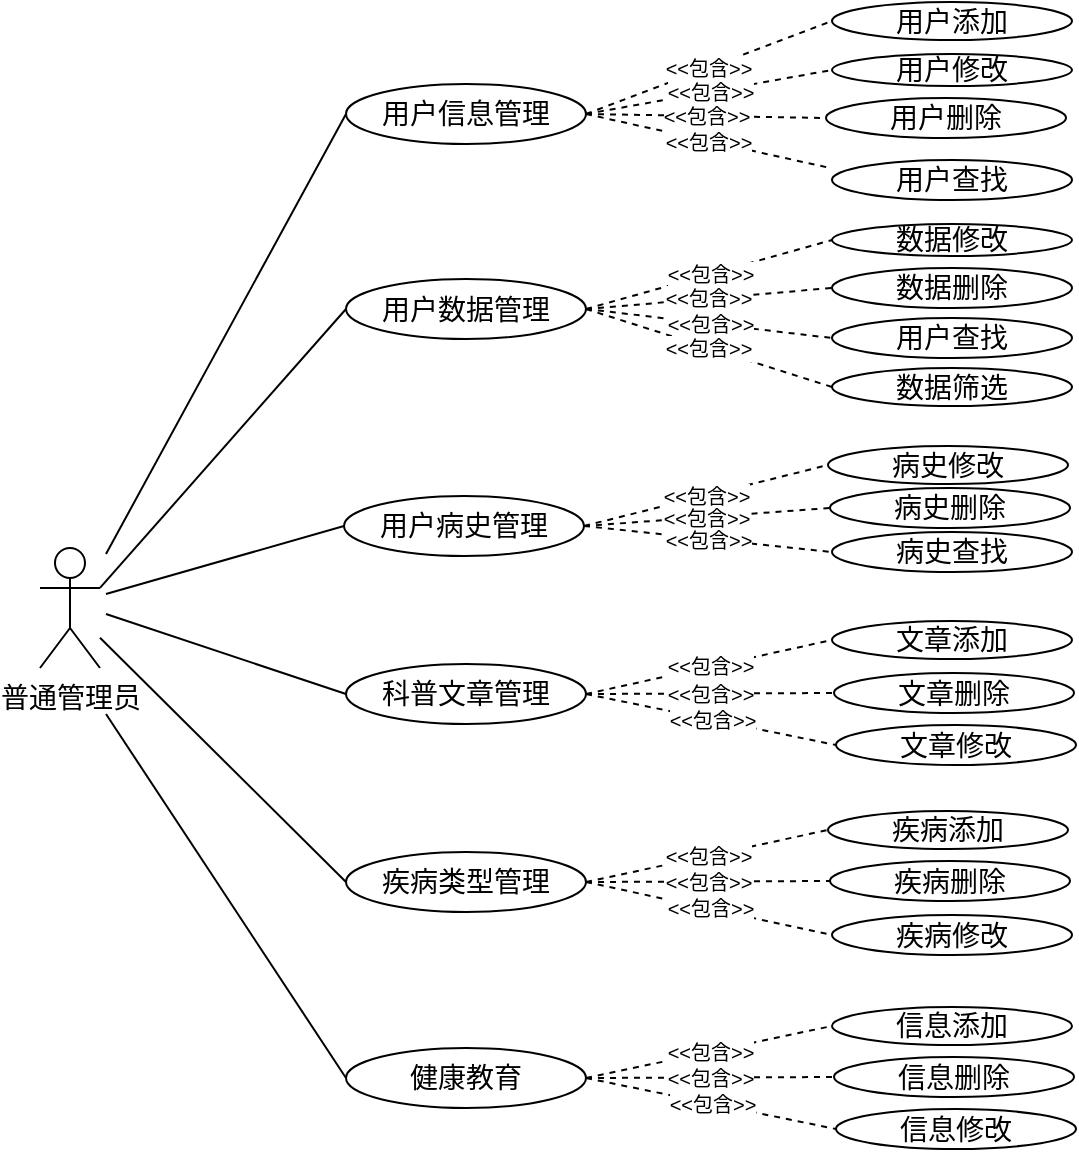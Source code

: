 <mxfile version="10.6.7" type="device"><diagram id="PnGAfrDnmgdDUHeq2hI1" name="Page-1"><mxGraphModel dx="1158" dy="567" grid="1" gridSize="10" guides="1" tooltips="1" connect="1" arrows="1" fold="1" page="1" pageScale="1" pageWidth="827" pageHeight="1169" math="0" shadow="0"><root><mxCell id="0"/><mxCell id="1" parent="0"/><mxCell id="JXfJwgWBVW8mPkDdPprt-3" value="&lt;font style=&quot;font-size: 14px&quot;&gt;普通管理员&lt;/font&gt;" style="shape=umlActor;verticalLabelPosition=bottom;labelBackgroundColor=#ffffff;verticalAlign=top;html=1;outlineConnect=0;" parent="1" vertex="1"><mxGeometry x="47" y="477" width="30" height="60" as="geometry"/></mxCell><mxCell id="JXfJwgWBVW8mPkDdPprt-5" value="&lt;font style=&quot;font-size: 14px&quot;&gt;用户信息管理&lt;/font&gt;" style="ellipse;whiteSpace=wrap;html=1;" parent="1" vertex="1"><mxGeometry x="200" y="245" width="120" height="30" as="geometry"/></mxCell><mxCell id="JXfJwgWBVW8mPkDdPprt-6" value="&lt;font style=&quot;font-size: 14px&quot;&gt;科普文章管理&lt;/font&gt;" style="ellipse;whiteSpace=wrap;html=1;" parent="1" vertex="1"><mxGeometry x="200" y="535" width="120" height="30" as="geometry"/></mxCell><mxCell id="JXfJwgWBVW8mPkDdPprt-7" value="&lt;font style=&quot;font-size: 14px&quot;&gt;健康教育&lt;/font&gt;" style="ellipse;whiteSpace=wrap;html=1;" parent="1" vertex="1"><mxGeometry x="200" y="727" width="120" height="30" as="geometry"/></mxCell><mxCell id="JXfJwgWBVW8mPkDdPprt-14" value="&lt;font style=&quot;font-size: 14px&quot;&gt;用户数据管理&lt;/font&gt;" style="ellipse;whiteSpace=wrap;html=1;" parent="1" vertex="1"><mxGeometry x="200" y="342.5" width="120" height="30" as="geometry"/></mxCell><mxCell id="JXfJwgWBVW8mPkDdPprt-15" value="&lt;font style=&quot;font-size: 14px&quot;&gt;用户病史管理&lt;/font&gt;" style="ellipse;whiteSpace=wrap;html=1;" parent="1" vertex="1"><mxGeometry x="199" y="451" width="120" height="30" as="geometry"/></mxCell><mxCell id="JXfJwgWBVW8mPkDdPprt-16" value="&lt;font style=&quot;font-size: 14px&quot;&gt;疾病类型管理&lt;/font&gt;" style="ellipse;whiteSpace=wrap;html=1;" parent="1" vertex="1"><mxGeometry x="200" y="629" width="120" height="30" as="geometry"/></mxCell><mxCell id="JXfJwgWBVW8mPkDdPprt-28" value="&lt;font style=&quot;font-size: 14px&quot;&gt;用户添加&lt;/font&gt;" style="ellipse;whiteSpace=wrap;html=1;" parent="1" vertex="1"><mxGeometry x="443" y="204" width="120" height="19" as="geometry"/></mxCell><mxCell id="JXfJwgWBVW8mPkDdPprt-29" value="&lt;font style=&quot;font-size: 14px&quot;&gt;用户修改&lt;/font&gt;" style="ellipse;whiteSpace=wrap;html=1;" parent="1" vertex="1"><mxGeometry x="443" y="230" width="120" height="16" as="geometry"/></mxCell><mxCell id="JXfJwgWBVW8mPkDdPprt-30" value="&lt;font style=&quot;font-size: 14px&quot;&gt;用户删除&lt;/font&gt;" style="ellipse;whiteSpace=wrap;html=1;" parent="1" vertex="1"><mxGeometry x="440" y="252" width="120" height="20" as="geometry"/></mxCell><mxCell id="JXfJwgWBVW8mPkDdPprt-34" value="&lt;font style=&quot;font-size: 14px&quot;&gt;用户查找&lt;/font&gt;" style="ellipse;whiteSpace=wrap;html=1;" parent="1" vertex="1"><mxGeometry x="443" y="283" width="120" height="20" as="geometry"/></mxCell><mxCell id="JXfJwgWBVW8mPkDdPprt-36" value="&lt;font style=&quot;font-size: 14px&quot;&gt;数据修改&lt;/font&gt;" style="ellipse;whiteSpace=wrap;html=1;" parent="1" vertex="1"><mxGeometry x="443" y="315" width="120" height="16" as="geometry"/></mxCell><mxCell id="JXfJwgWBVW8mPkDdPprt-37" value="&lt;font style=&quot;font-size: 14px&quot;&gt;数据删除&lt;/font&gt;" style="ellipse;whiteSpace=wrap;html=1;" parent="1" vertex="1"><mxGeometry x="443" y="337" width="120" height="20" as="geometry"/></mxCell><mxCell id="JXfJwgWBVW8mPkDdPprt-38" value="&lt;font style=&quot;font-size: 14px&quot;&gt;用户查找&lt;/font&gt;" style="ellipse;whiteSpace=wrap;html=1;" parent="1" vertex="1"><mxGeometry x="443" y="362" width="120" height="20" as="geometry"/></mxCell><mxCell id="JXfJwgWBVW8mPkDdPprt-39" value="&lt;font style=&quot;font-size: 14px&quot;&gt;数据筛选&lt;/font&gt;" style="ellipse;whiteSpace=wrap;html=1;" parent="1" vertex="1"><mxGeometry x="443" y="387" width="120" height="19" as="geometry"/></mxCell><mxCell id="JXfJwgWBVW8mPkDdPprt-42" value="&lt;font style=&quot;font-size: 14px&quot;&gt;病史修改&lt;/font&gt;" style="ellipse;whiteSpace=wrap;html=1;" parent="1" vertex="1"><mxGeometry x="441" y="426" width="120" height="19" as="geometry"/></mxCell><mxCell id="JXfJwgWBVW8mPkDdPprt-43" value="&lt;font style=&quot;font-size: 14px&quot;&gt;病史删除&lt;/font&gt;" style="ellipse;whiteSpace=wrap;html=1;" parent="1" vertex="1"><mxGeometry x="442" y="447" width="120" height="20" as="geometry"/></mxCell><mxCell id="JXfJwgWBVW8mPkDdPprt-44" value="&lt;font style=&quot;font-size: 14px&quot;&gt;病史查找&lt;/font&gt;" style="ellipse;whiteSpace=wrap;html=1;" parent="1" vertex="1"><mxGeometry x="443" y="469" width="120" height="20" as="geometry"/></mxCell><mxCell id="JXfJwgWBVW8mPkDdPprt-46" value="&lt;font style=&quot;font-size: 14px&quot;&gt;文章添加&lt;/font&gt;" style="ellipse;whiteSpace=wrap;html=1;" parent="1" vertex="1"><mxGeometry x="443" y="513.5" width="120" height="19" as="geometry"/></mxCell><mxCell id="JXfJwgWBVW8mPkDdPprt-47" value="&lt;font style=&quot;font-size: 14px&quot;&gt;文章删除&lt;/font&gt;" style="ellipse;whiteSpace=wrap;html=1;" parent="1" vertex="1"><mxGeometry x="444" y="539.5" width="120" height="20" as="geometry"/></mxCell><mxCell id="JXfJwgWBVW8mPkDdPprt-48" value="&lt;font style=&quot;font-size: 14px&quot;&gt;文章修改&lt;/font&gt;" style="ellipse;whiteSpace=wrap;html=1;" parent="1" vertex="1"><mxGeometry x="445" y="565.5" width="120" height="20" as="geometry"/></mxCell><mxCell id="JXfJwgWBVW8mPkDdPprt-53" value="&lt;font style=&quot;font-size: 14px&quot;&gt;疾病添加&lt;/font&gt;" style="ellipse;whiteSpace=wrap;html=1;" parent="1" vertex="1"><mxGeometry x="441" y="608.5" width="120" height="19" as="geometry"/></mxCell><mxCell id="JXfJwgWBVW8mPkDdPprt-54" value="&lt;font style=&quot;font-size: 14px&quot;&gt;疾病删除&lt;/font&gt;" style="ellipse;whiteSpace=wrap;html=1;" parent="1" vertex="1"><mxGeometry x="442" y="633.5" width="120" height="20" as="geometry"/></mxCell><mxCell id="JXfJwgWBVW8mPkDdPprt-55" value="&lt;font style=&quot;font-size: 14px&quot;&gt;疾病修改&lt;/font&gt;" style="ellipse;whiteSpace=wrap;html=1;" parent="1" vertex="1"><mxGeometry x="443" y="660.5" width="120" height="20" as="geometry"/></mxCell><mxCell id="JXfJwgWBVW8mPkDdPprt-56" value="&lt;font style=&quot;font-size: 14px&quot;&gt;信息添加&lt;/font&gt;" style="ellipse;whiteSpace=wrap;html=1;" parent="1" vertex="1"><mxGeometry x="443" y="706.5" width="120" height="19" as="geometry"/></mxCell><mxCell id="JXfJwgWBVW8mPkDdPprt-57" value="&lt;font style=&quot;font-size: 14px&quot;&gt;信息删除&lt;/font&gt;" style="ellipse;whiteSpace=wrap;html=1;" parent="1" vertex="1"><mxGeometry x="444" y="731.5" width="120" height="20" as="geometry"/></mxCell><mxCell id="JXfJwgWBVW8mPkDdPprt-58" value="&lt;font style=&quot;font-size: 14px&quot;&gt;信息修改&lt;/font&gt;" style="ellipse;whiteSpace=wrap;html=1;" parent="1" vertex="1"><mxGeometry x="445" y="757.5" width="120" height="20" as="geometry"/></mxCell><mxCell id="JXfJwgWBVW8mPkDdPprt-68" value="" style="endArrow=none;html=1;strokeWidth=1;entryX=0;entryY=0.5;entryDx=0;entryDy=0;" parent="1" target="JXfJwgWBVW8mPkDdPprt-5" edge="1"><mxGeometry width="50" height="50" relative="1" as="geometry"><mxPoint x="80" y="480" as="sourcePoint"/><mxPoint x="170" y="370" as="targetPoint"/></mxGeometry></mxCell><mxCell id="JXfJwgWBVW8mPkDdPprt-69" value="" style="endArrow=none;html=1;strokeWidth=1;exitX=1;exitY=0.333;exitDx=0;exitDy=0;exitPerimeter=0;entryX=0;entryY=0.5;entryDx=0;entryDy=0;" parent="1" source="JXfJwgWBVW8mPkDdPprt-3" target="JXfJwgWBVW8mPkDdPprt-14" edge="1"><mxGeometry width="50" height="50" relative="1" as="geometry"><mxPoint x="130" y="460" as="sourcePoint"/><mxPoint x="180" y="410" as="targetPoint"/></mxGeometry></mxCell><mxCell id="JXfJwgWBVW8mPkDdPprt-70" value="" style="endArrow=none;html=1;strokeWidth=1;entryX=0;entryY=0.5;entryDx=0;entryDy=0;" parent="1" target="JXfJwgWBVW8mPkDdPprt-15" edge="1"><mxGeometry width="50" height="50" relative="1" as="geometry"><mxPoint x="80" y="500" as="sourcePoint"/><mxPoint x="160" y="450" as="targetPoint"/></mxGeometry></mxCell><mxCell id="JXfJwgWBVW8mPkDdPprt-72" value="" style="endArrow=none;html=1;strokeWidth=1;entryX=0;entryY=0.5;entryDx=0;entryDy=0;" parent="1" target="JXfJwgWBVW8mPkDdPprt-6" edge="1"><mxGeometry width="50" height="50" relative="1" as="geometry"><mxPoint x="80" y="510" as="sourcePoint"/><mxPoint x="160" y="520" as="targetPoint"/></mxGeometry></mxCell><mxCell id="JXfJwgWBVW8mPkDdPprt-73" value="" style="endArrow=none;html=1;strokeWidth=1;entryX=0;entryY=0.5;entryDx=0;entryDy=0;" parent="1" source="JXfJwgWBVW8mPkDdPprt-3" target="JXfJwgWBVW8mPkDdPprt-16" edge="1"><mxGeometry width="50" height="50" relative="1" as="geometry"><mxPoint x="80" y="480" as="sourcePoint"/><mxPoint x="130" y="600" as="targetPoint"/></mxGeometry></mxCell><mxCell id="JXfJwgWBVW8mPkDdPprt-74" value="" style="endArrow=none;html=1;strokeWidth=1;entryX=0;entryY=0.5;entryDx=0;entryDy=0;" parent="1" target="JXfJwgWBVW8mPkDdPprt-7" edge="1"><mxGeometry width="50" height="50" relative="1" as="geometry"><mxPoint x="80" y="560" as="sourcePoint"/><mxPoint x="140" y="640" as="targetPoint"/><Array as="points"/></mxGeometry></mxCell><mxCell id="JXfJwgWBVW8mPkDdPprt-79" value="&lt;font style=&quot;font-size: 10px&quot;&gt;&amp;lt;&amp;lt;包含&amp;gt;&amp;gt;&lt;/font&gt;" style="endArrow=none;dashed=1;html=1;strokeWidth=1;exitX=1;exitY=0.5;exitDx=0;exitDy=0;entryX=0;entryY=0.5;entryDx=0;entryDy=0;" parent="1" source="JXfJwgWBVW8mPkDdPprt-5" target="JXfJwgWBVW8mPkDdPprt-28" edge="1"><mxGeometry width="50" height="50" relative="1" as="geometry"><mxPoint x="350" y="193" as="sourcePoint"/><mxPoint x="470" y="163" as="targetPoint"/></mxGeometry></mxCell><mxCell id="JXfJwgWBVW8mPkDdPprt-80" value="&lt;font style=&quot;font-size: 10px&quot;&gt;&amp;lt;&amp;lt;包含&amp;gt;&amp;gt;&lt;/font&gt;" style="endArrow=none;dashed=1;html=1;strokeWidth=1;exitX=1;exitY=0.5;exitDx=0;exitDy=0;entryX=0;entryY=0.5;entryDx=0;entryDy=0;" parent="1" source="JXfJwgWBVW8mPkDdPprt-5" target="JXfJwgWBVW8mPkDdPprt-29" edge="1"><mxGeometry width="50" height="50" relative="1" as="geometry"><mxPoint x="360" y="203" as="sourcePoint"/><mxPoint x="480" y="173" as="targetPoint"/></mxGeometry></mxCell><mxCell id="JXfJwgWBVW8mPkDdPprt-81" value="&lt;font style=&quot;font-size: 10px&quot;&gt;&amp;lt;&amp;lt;包含&amp;gt;&amp;gt;&lt;/font&gt;" style="endArrow=none;dashed=1;html=1;strokeWidth=1;exitX=1;exitY=0.5;exitDx=0;exitDy=0;entryX=0;entryY=0.5;entryDx=0;entryDy=0;" parent="1" source="JXfJwgWBVW8mPkDdPprt-5" target="JXfJwgWBVW8mPkDdPprt-30" edge="1"><mxGeometry width="50" height="50" relative="1" as="geometry"><mxPoint x="370" y="213" as="sourcePoint"/><mxPoint x="490" y="183" as="targetPoint"/></mxGeometry></mxCell><mxCell id="JXfJwgWBVW8mPkDdPprt-82" value="&lt;font style=&quot;font-size: 10px&quot;&gt;&amp;lt;&amp;lt;包含&amp;gt;&amp;gt;&lt;/font&gt;" style="endArrow=none;dashed=1;html=1;strokeWidth=1;exitX=1;exitY=0.5;exitDx=0;exitDy=0;entryX=-0.008;entryY=0.2;entryDx=0;entryDy=0;entryPerimeter=0;" parent="1" source="JXfJwgWBVW8mPkDdPprt-5" target="JXfJwgWBVW8mPkDdPprt-34" edge="1"><mxGeometry width="50" height="50" relative="1" as="geometry"><mxPoint x="380" y="223" as="sourcePoint"/><mxPoint x="500" y="193" as="targetPoint"/></mxGeometry></mxCell><mxCell id="JXfJwgWBVW8mPkDdPprt-83" value="&lt;font style=&quot;font-size: 10px&quot;&gt;&amp;lt;&amp;lt;包含&amp;gt;&amp;gt;&lt;/font&gt;" style="endArrow=none;dashed=1;html=1;strokeWidth=1;exitX=1;exitY=0.5;exitDx=0;exitDy=0;entryX=0;entryY=0.5;entryDx=0;entryDy=0;" parent="1" source="JXfJwgWBVW8mPkDdPprt-14" target="JXfJwgWBVW8mPkDdPprt-36" edge="1"><mxGeometry width="50" height="50" relative="1" as="geometry"><mxPoint x="330" y="270" as="sourcePoint"/><mxPoint x="452" y="286" as="targetPoint"/></mxGeometry></mxCell><mxCell id="JXfJwgWBVW8mPkDdPprt-84" value="&lt;font style=&quot;font-size: 10px&quot;&gt;&amp;lt;&amp;lt;包含&amp;gt;&amp;gt;&lt;/font&gt;" style="endArrow=none;dashed=1;html=1;strokeWidth=1;exitX=1;exitY=0.5;exitDx=0;exitDy=0;entryX=0;entryY=0.5;entryDx=0;entryDy=0;" parent="1" source="JXfJwgWBVW8mPkDdPprt-14" target="JXfJwgWBVW8mPkDdPprt-37" edge="1"><mxGeometry width="50" height="50" relative="1" as="geometry"><mxPoint x="340" y="280" as="sourcePoint"/><mxPoint x="462" y="296" as="targetPoint"/></mxGeometry></mxCell><mxCell id="JXfJwgWBVW8mPkDdPprt-85" value="&lt;font style=&quot;font-size: 10px&quot;&gt;&amp;lt;&amp;lt;包含&amp;gt;&amp;gt;&lt;/font&gt;" style="endArrow=none;dashed=1;html=1;strokeWidth=1;exitX=1;exitY=0.5;exitDx=0;exitDy=0;entryX=0;entryY=0.5;entryDx=0;entryDy=0;" parent="1" source="JXfJwgWBVW8mPkDdPprt-14" target="JXfJwgWBVW8mPkDdPprt-38" edge="1"><mxGeometry width="50" height="50" relative="1" as="geometry"><mxPoint x="350" y="290" as="sourcePoint"/><mxPoint x="472" y="306" as="targetPoint"/></mxGeometry></mxCell><mxCell id="JXfJwgWBVW8mPkDdPprt-86" value="&lt;font style=&quot;font-size: 10px&quot;&gt;&amp;lt;&amp;lt;包含&amp;gt;&amp;gt;&lt;/font&gt;" style="endArrow=none;dashed=1;html=1;strokeWidth=1;exitX=1;exitY=0.5;exitDx=0;exitDy=0;entryX=0;entryY=0.5;entryDx=0;entryDy=0;" parent="1" source="JXfJwgWBVW8mPkDdPprt-14" target="JXfJwgWBVW8mPkDdPprt-39" edge="1"><mxGeometry width="50" height="50" relative="1" as="geometry"><mxPoint x="360" y="300" as="sourcePoint"/><mxPoint x="482" y="316" as="targetPoint"/></mxGeometry></mxCell><mxCell id="JXfJwgWBVW8mPkDdPprt-87" value="&lt;font style=&quot;font-size: 10px&quot;&gt;&amp;lt;&amp;lt;包含&amp;gt;&amp;gt;&lt;/font&gt;" style="endArrow=none;dashed=1;html=1;strokeWidth=1;exitX=1;exitY=0.5;exitDx=0;exitDy=0;entryX=0;entryY=0.5;entryDx=0;entryDy=0;" parent="1" source="JXfJwgWBVW8mPkDdPprt-15" target="JXfJwgWBVW8mPkDdPprt-42" edge="1"><mxGeometry width="50" height="50" relative="1" as="geometry"><mxPoint x="370" y="306" as="sourcePoint"/><mxPoint x="492" y="322" as="targetPoint"/></mxGeometry></mxCell><mxCell id="JXfJwgWBVW8mPkDdPprt-88" value="&lt;font style=&quot;font-size: 10px&quot;&gt;&amp;lt;&amp;lt;包含&amp;gt;&amp;gt;&lt;/font&gt;" style="endArrow=none;dashed=1;html=1;strokeWidth=1;exitX=1;exitY=0.5;exitDx=0;exitDy=0;entryX=0;entryY=0.5;entryDx=0;entryDy=0;" parent="1" source="JXfJwgWBVW8mPkDdPprt-15" target="JXfJwgWBVW8mPkDdPprt-43" edge="1"><mxGeometry width="50" height="50" relative="1" as="geometry"><mxPoint x="329" y="476" as="sourcePoint"/><mxPoint x="451" y="446" as="targetPoint"/></mxGeometry></mxCell><mxCell id="JXfJwgWBVW8mPkDdPprt-89" value="&lt;font style=&quot;font-size: 10px&quot;&gt;&amp;lt;&amp;lt;包含&amp;gt;&amp;gt;&lt;/font&gt;" style="endArrow=none;dashed=1;html=1;strokeWidth=1;exitX=1;exitY=0.5;exitDx=0;exitDy=0;entryX=0;entryY=0.5;entryDx=0;entryDy=0;" parent="1" source="JXfJwgWBVW8mPkDdPprt-15" target="JXfJwgWBVW8mPkDdPprt-44" edge="1"><mxGeometry width="50" height="50" relative="1" as="geometry"><mxPoint x="339" y="486" as="sourcePoint"/><mxPoint x="461" y="456" as="targetPoint"/></mxGeometry></mxCell><mxCell id="JXfJwgWBVW8mPkDdPprt-90" value="&lt;font style=&quot;font-size: 10px&quot;&gt;&amp;lt;&amp;lt;包含&amp;gt;&amp;gt;&lt;/font&gt;" style="endArrow=none;dashed=1;html=1;strokeWidth=1;exitX=1;exitY=0.5;exitDx=0;exitDy=0;entryX=0;entryY=0.5;entryDx=0;entryDy=0;" parent="1" source="JXfJwgWBVW8mPkDdPprt-6" target="JXfJwgWBVW8mPkDdPprt-46" edge="1"><mxGeometry width="50" height="50" relative="1" as="geometry"><mxPoint x="320" y="456" as="sourcePoint"/><mxPoint x="400" y="506" as="targetPoint"/></mxGeometry></mxCell><mxCell id="JXfJwgWBVW8mPkDdPprt-91" value="&lt;font style=&quot;font-size: 10px&quot;&gt;&amp;lt;&amp;lt;包含&amp;gt;&amp;gt;&lt;/font&gt;" style="endArrow=none;dashed=1;html=1;strokeWidth=1;exitX=1;exitY=0.5;exitDx=0;exitDy=0;entryX=0;entryY=0.5;entryDx=0;entryDy=0;" parent="1" source="JXfJwgWBVW8mPkDdPprt-6" target="JXfJwgWBVW8mPkDdPprt-47" edge="1"><mxGeometry width="50" height="50" relative="1" as="geometry"><mxPoint x="330" y="560" as="sourcePoint"/><mxPoint x="453" y="538" as="targetPoint"/></mxGeometry></mxCell><mxCell id="JXfJwgWBVW8mPkDdPprt-92" value="&lt;font style=&quot;font-size: 10px&quot;&gt;&amp;lt;&amp;lt;包含&amp;gt;&amp;gt;&lt;/font&gt;" style="endArrow=none;dashed=1;html=1;strokeWidth=1;exitX=1;exitY=0.5;exitDx=0;exitDy=0;entryX=0;entryY=0.5;entryDx=0;entryDy=0;" parent="1" source="JXfJwgWBVW8mPkDdPprt-6" target="JXfJwgWBVW8mPkDdPprt-48" edge="1"><mxGeometry width="50" height="50" relative="1" as="geometry"><mxPoint x="340" y="570" as="sourcePoint"/><mxPoint x="463" y="548" as="targetPoint"/></mxGeometry></mxCell><mxCell id="JXfJwgWBVW8mPkDdPprt-93" value="&lt;font style=&quot;font-size: 10px&quot;&gt;&amp;lt;&amp;lt;包含&amp;gt;&amp;gt;&lt;/font&gt;" style="endArrow=none;dashed=1;html=1;strokeWidth=1;exitX=1;exitY=0.5;exitDx=0;exitDy=0;entryX=0;entryY=0.5;entryDx=0;entryDy=0;" parent="1" source="JXfJwgWBVW8mPkDdPprt-16" target="JXfJwgWBVW8mPkDdPprt-53" edge="1"><mxGeometry width="50" height="50" relative="1" as="geometry"><mxPoint x="350" y="576" as="sourcePoint"/><mxPoint x="473" y="554" as="targetPoint"/></mxGeometry></mxCell><mxCell id="JXfJwgWBVW8mPkDdPprt-94" value="&lt;font style=&quot;font-size: 10px&quot;&gt;&amp;lt;&amp;lt;包含&amp;gt;&amp;gt;&lt;/font&gt;" style="endArrow=none;dashed=1;html=1;strokeWidth=1;entryX=0;entryY=0.5;entryDx=0;entryDy=0;exitX=1;exitY=0.5;exitDx=0;exitDy=0;" parent="1" source="JXfJwgWBVW8mPkDdPprt-16" target="JXfJwgWBVW8mPkDdPprt-54" edge="1"><mxGeometry width="50" height="50" relative="1" as="geometry"><mxPoint x="340" y="672" as="sourcePoint"/><mxPoint x="451" y="632" as="targetPoint"/></mxGeometry></mxCell><mxCell id="JXfJwgWBVW8mPkDdPprt-95" value="&lt;font style=&quot;font-size: 10px&quot;&gt;&amp;lt;&amp;lt;包含&amp;gt;&amp;gt;&lt;/font&gt;" style="endArrow=none;dashed=1;html=1;strokeWidth=1;exitX=1;exitY=0.5;exitDx=0;exitDy=0;entryX=0;entryY=0.5;entryDx=0;entryDy=0;" parent="1" source="JXfJwgWBVW8mPkDdPprt-16" target="JXfJwgWBVW8mPkDdPprt-55" edge="1"><mxGeometry width="50" height="50" relative="1" as="geometry"><mxPoint x="340" y="664" as="sourcePoint"/><mxPoint x="461" y="642" as="targetPoint"/></mxGeometry></mxCell><mxCell id="JXfJwgWBVW8mPkDdPprt-96" value="&lt;font style=&quot;font-size: 10px&quot;&gt;&amp;lt;&amp;lt;包含&amp;gt;&amp;gt;&lt;/font&gt;" style="endArrow=none;dashed=1;html=1;strokeWidth=1;exitX=1;exitY=0.5;exitDx=0;exitDy=0;entryX=0;entryY=0.5;entryDx=0;entryDy=0;" parent="1" source="JXfJwgWBVW8mPkDdPprt-7" target="JXfJwgWBVW8mPkDdPprt-56" edge="1"><mxGeometry width="50" height="50" relative="1" as="geometry"><mxPoint x="350" y="659" as="sourcePoint"/><mxPoint x="471" y="637" as="targetPoint"/></mxGeometry></mxCell><mxCell id="JXfJwgWBVW8mPkDdPprt-97" value="&lt;font style=&quot;font-size: 10px&quot;&gt;&amp;lt;&amp;lt;包含&amp;gt;&amp;gt;&lt;/font&gt;" style="endArrow=none;dashed=1;html=1;strokeWidth=1;exitX=1;exitY=0.5;exitDx=0;exitDy=0;entryX=0;entryY=0.5;entryDx=0;entryDy=0;" parent="1" source="JXfJwgWBVW8mPkDdPprt-7" target="JXfJwgWBVW8mPkDdPprt-57" edge="1"><mxGeometry width="50" height="50" relative="1" as="geometry"><mxPoint x="330" y="752" as="sourcePoint"/><mxPoint x="453" y="730" as="targetPoint"/></mxGeometry></mxCell><mxCell id="JXfJwgWBVW8mPkDdPprt-98" value="&lt;font style=&quot;font-size: 10px&quot;&gt;&amp;lt;&amp;lt;包含&amp;gt;&amp;gt;&lt;/font&gt;" style="endArrow=none;dashed=1;html=1;strokeWidth=1;exitX=1;exitY=0.5;exitDx=0;exitDy=0;entryX=0;entryY=0.5;entryDx=0;entryDy=0;" parent="1" source="JXfJwgWBVW8mPkDdPprt-7" target="JXfJwgWBVW8mPkDdPprt-58" edge="1"><mxGeometry width="50" height="50" relative="1" as="geometry"><mxPoint x="340" y="762" as="sourcePoint"/><mxPoint x="463" y="740" as="targetPoint"/></mxGeometry></mxCell></root></mxGraphModel></diagram></mxfile>
